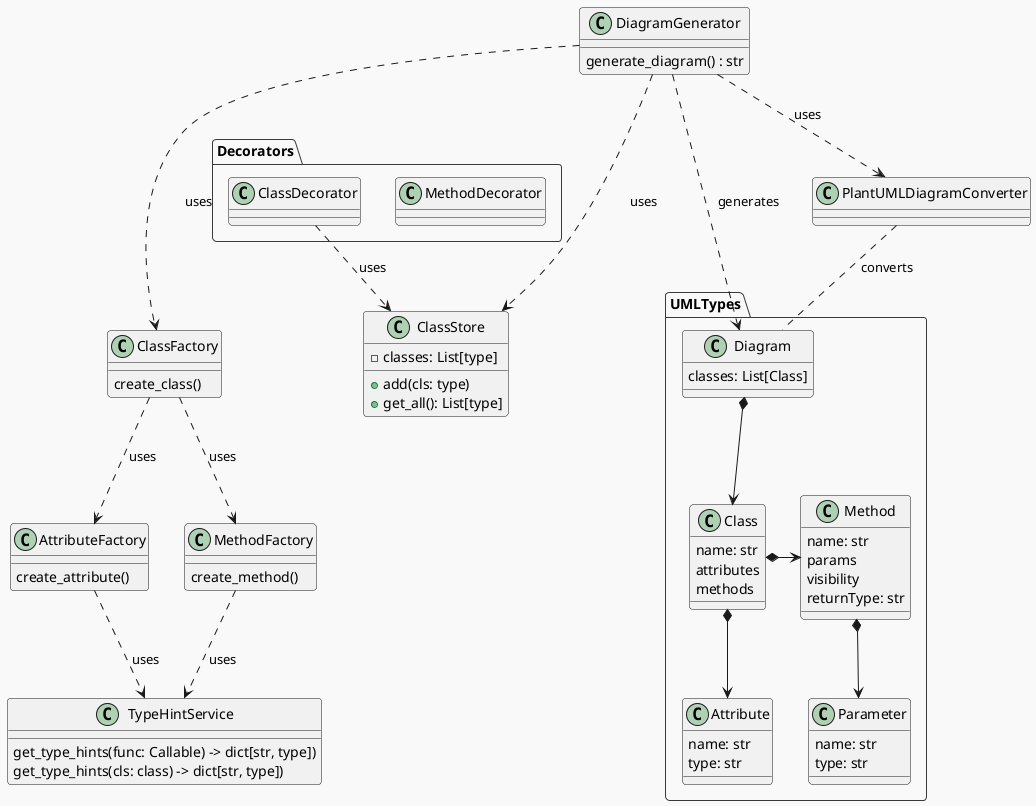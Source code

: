 @startuml
!theme mars

package UMLTypes {
    class Diagram{
        classes: List[Class]
    }

    class Class{
        name: str
        attributes
        methods
    }
    class Method{
        name: str
        params
        visibility
        returnType: str
    }

    class Attribute{
        name: str
        type: str
    }

    class Parameter{
        name: str
        type: str
    }


    Class *-down-> Attribute
    Class *-> Method
    Method *-down-> Parameter
    Method -[hidden]right- Attribute


    Diagram *--> Class
}
package Decorators{
    class MethodDecorator{
    }
    class ClassDecorator{
    }
}
class ClassStore {
    - classes: List[type]
    + add(cls: type)
    + get_all(): List[type]
}

ClassDecorator ..> ClassStore: uses

class TypeHintService{
    get_type_hints(func: Callable) -> dict[str, type])
    get_type_hints(cls: class) -> dict[str, type])
}

class MethodFactory{
    create_method()
}

class AttributeFactory{
    create_attribute()
}

class ClassFactory{
    create_class()
}

ClassFactory ..> MethodFactory: uses
ClassFactory ..> AttributeFactory: uses

MethodFactory ..> TypeHintService: uses
AttributeFactory ..> TypeHintService: uses


class DiagramGenerator {
    generate_diagram() : str
}

class PlantUMLDiagramConverter{
}

DiagramGenerator ...> ClassFactory: uses
DiagramGenerator ...> ClassStore: uses
DiagramGenerator ..> Diagram: generates
PlantUMLDiagramConverter .. Diagram: converts
DiagramGenerator ..> PlantUMLDiagramConverter: uses
@enduml